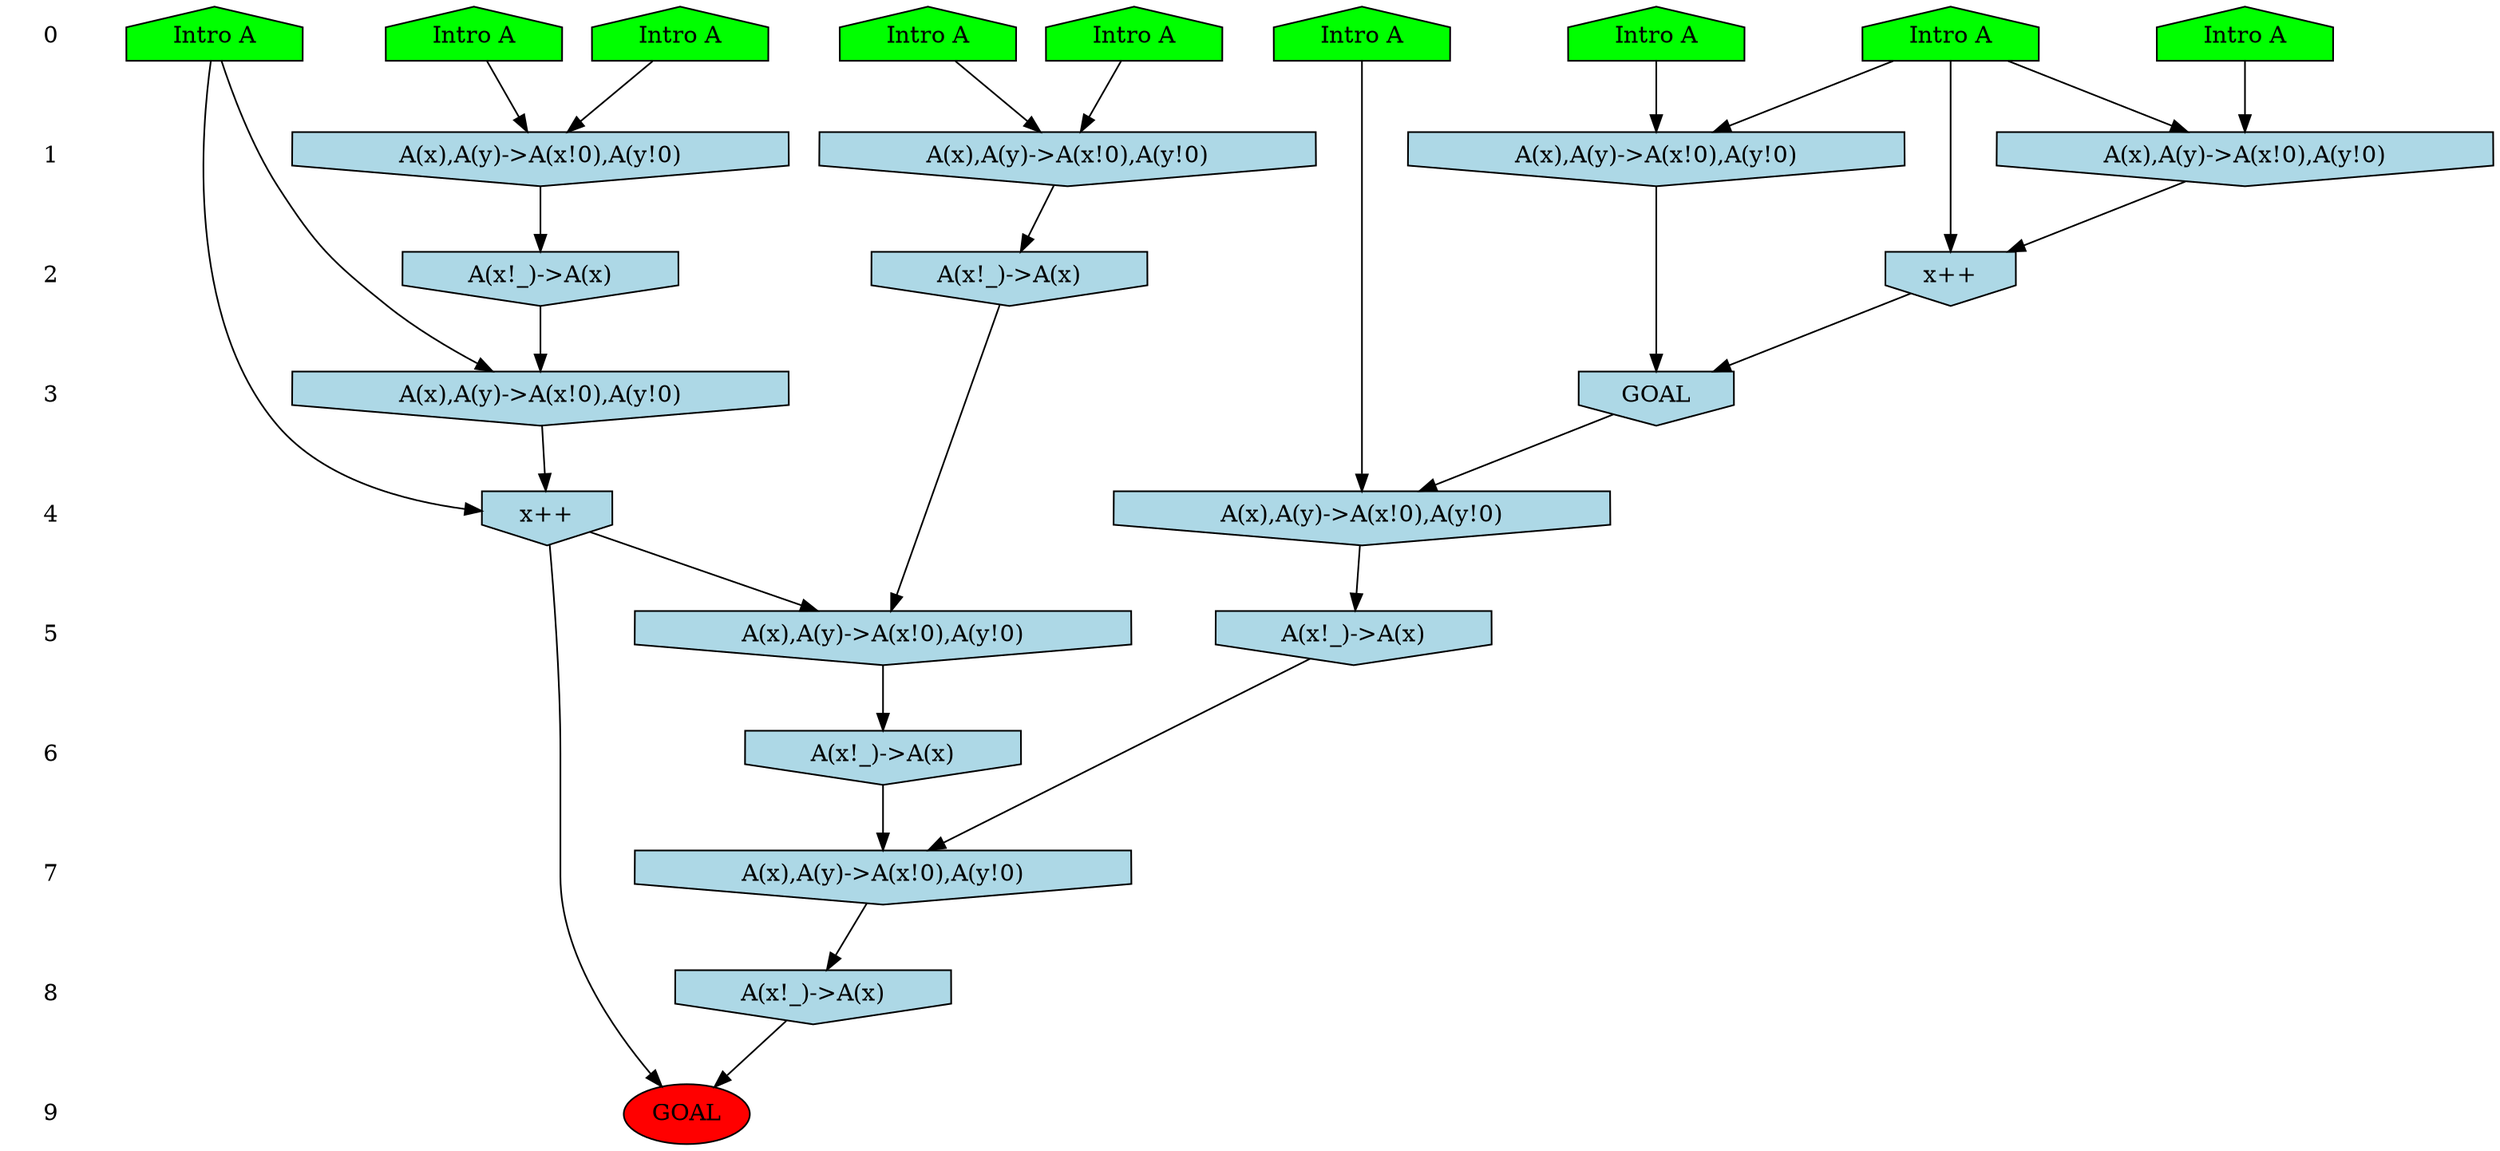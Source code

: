 /* Compression of 1 causal flows obtained in average at 2.018969E+00 t.u */
/* Compressed causal flows were: [563] */
digraph G{
 ranksep=.5 ; 
{ rank = same ; "0" [shape=plaintext] ; node_1 [label ="Intro A", shape=house, style=filled, fillcolor=green] ;
node_2 [label ="Intro A", shape=house, style=filled, fillcolor=green] ;
node_3 [label ="Intro A", shape=house, style=filled, fillcolor=green] ;
node_4 [label ="Intro A", shape=house, style=filled, fillcolor=green] ;
node_5 [label ="Intro A", shape=house, style=filled, fillcolor=green] ;
node_6 [label ="Intro A", shape=house, style=filled, fillcolor=green] ;
node_7 [label ="Intro A", shape=house, style=filled, fillcolor=green] ;
node_8 [label ="Intro A", shape=house, style=filled, fillcolor=green] ;
node_9 [label ="Intro A", shape=house, style=filled, fillcolor=green] ;
}
{ rank = same ; "1" [shape=plaintext] ; node_10 [label="A(x),A(y)->A(x!0),A(y!0)", shape=invhouse, style=filled, fillcolor = lightblue] ;
node_11 [label="A(x),A(y)->A(x!0),A(y!0)", shape=invhouse, style=filled, fillcolor = lightblue] ;
node_13 [label="A(x),A(y)->A(x!0),A(y!0)", shape=invhouse, style=filled, fillcolor = lightblue] ;
node_19 [label="A(x),A(y)->A(x!0),A(y!0)", shape=invhouse, style=filled, fillcolor = lightblue] ;
}
{ rank = same ; "2" [shape=plaintext] ; node_12 [label="A(x!_)->A(x)", shape=invhouse, style=filled, fillcolor = lightblue] ;
node_14 [label="A(x!_)->A(x)", shape=invhouse, style=filled, fillcolor = lightblue] ;
node_16 [label="x++", shape=invhouse, style=filled, fillcolor = lightblue] ;
}
{ rank = same ; "3" [shape=plaintext] ; node_15 [label="A(x),A(y)->A(x!0),A(y!0)", shape=invhouse, style=filled, fillcolor = lightblue] ;
node_20 [label="GOAL", shape=invhouse, style=filled, fillcolor = lightblue] ;
}
{ rank = same ; "4" [shape=plaintext] ; node_17 [label="x++", shape=invhouse, style=filled, fillcolor = lightblue] ;
node_22 [label="A(x),A(y)->A(x!0),A(y!0)", shape=invhouse, style=filled, fillcolor = lightblue] ;
}
{ rank = same ; "5" [shape=plaintext] ; node_18 [label="A(x),A(y)->A(x!0),A(y!0)", shape=invhouse, style=filled, fillcolor = lightblue] ;
node_23 [label="A(x!_)->A(x)", shape=invhouse, style=filled, fillcolor = lightblue] ;
}
{ rank = same ; "6" [shape=plaintext] ; node_21 [label="A(x!_)->A(x)", shape=invhouse, style=filled, fillcolor = lightblue] ;
}
{ rank = same ; "7" [shape=plaintext] ; node_24 [label="A(x),A(y)->A(x!0),A(y!0)", shape=invhouse, style=filled, fillcolor = lightblue] ;
}
{ rank = same ; "8" [shape=plaintext] ; node_25 [label="A(x!_)->A(x)", shape=invhouse, style=filled, fillcolor = lightblue] ;
}
{ rank = same ; "9" [shape=plaintext] ; node_26 [label ="GOAL", style=filled, fillcolor=red] ;
}
"0" -> "1" [style="invis"]; 
"1" -> "2" [style="invis"]; 
"2" -> "3" [style="invis"]; 
"3" -> "4" [style="invis"]; 
"4" -> "5" [style="invis"]; 
"5" -> "6" [style="invis"]; 
"6" -> "7" [style="invis"]; 
"7" -> "8" [style="invis"]; 
"8" -> "9" [style="invis"]; 
node_3 -> node_10
node_6 -> node_10
node_4 -> node_11
node_5 -> node_11
node_11 -> node_12
node_7 -> node_13
node_8 -> node_13
node_13 -> node_14
node_2 -> node_15
node_12 -> node_15
node_6 -> node_16
node_10 -> node_16
node_2 -> node_17
node_15 -> node_17
node_14 -> node_18
node_17 -> node_18
node_1 -> node_19
node_6 -> node_19
node_16 -> node_20
node_19 -> node_20
node_18 -> node_21
node_9 -> node_22
node_20 -> node_22
node_22 -> node_23
node_21 -> node_24
node_23 -> node_24
node_24 -> node_25
node_17 -> node_26
node_25 -> node_26
}
/*
 Dot generation time: 0.000000
*/